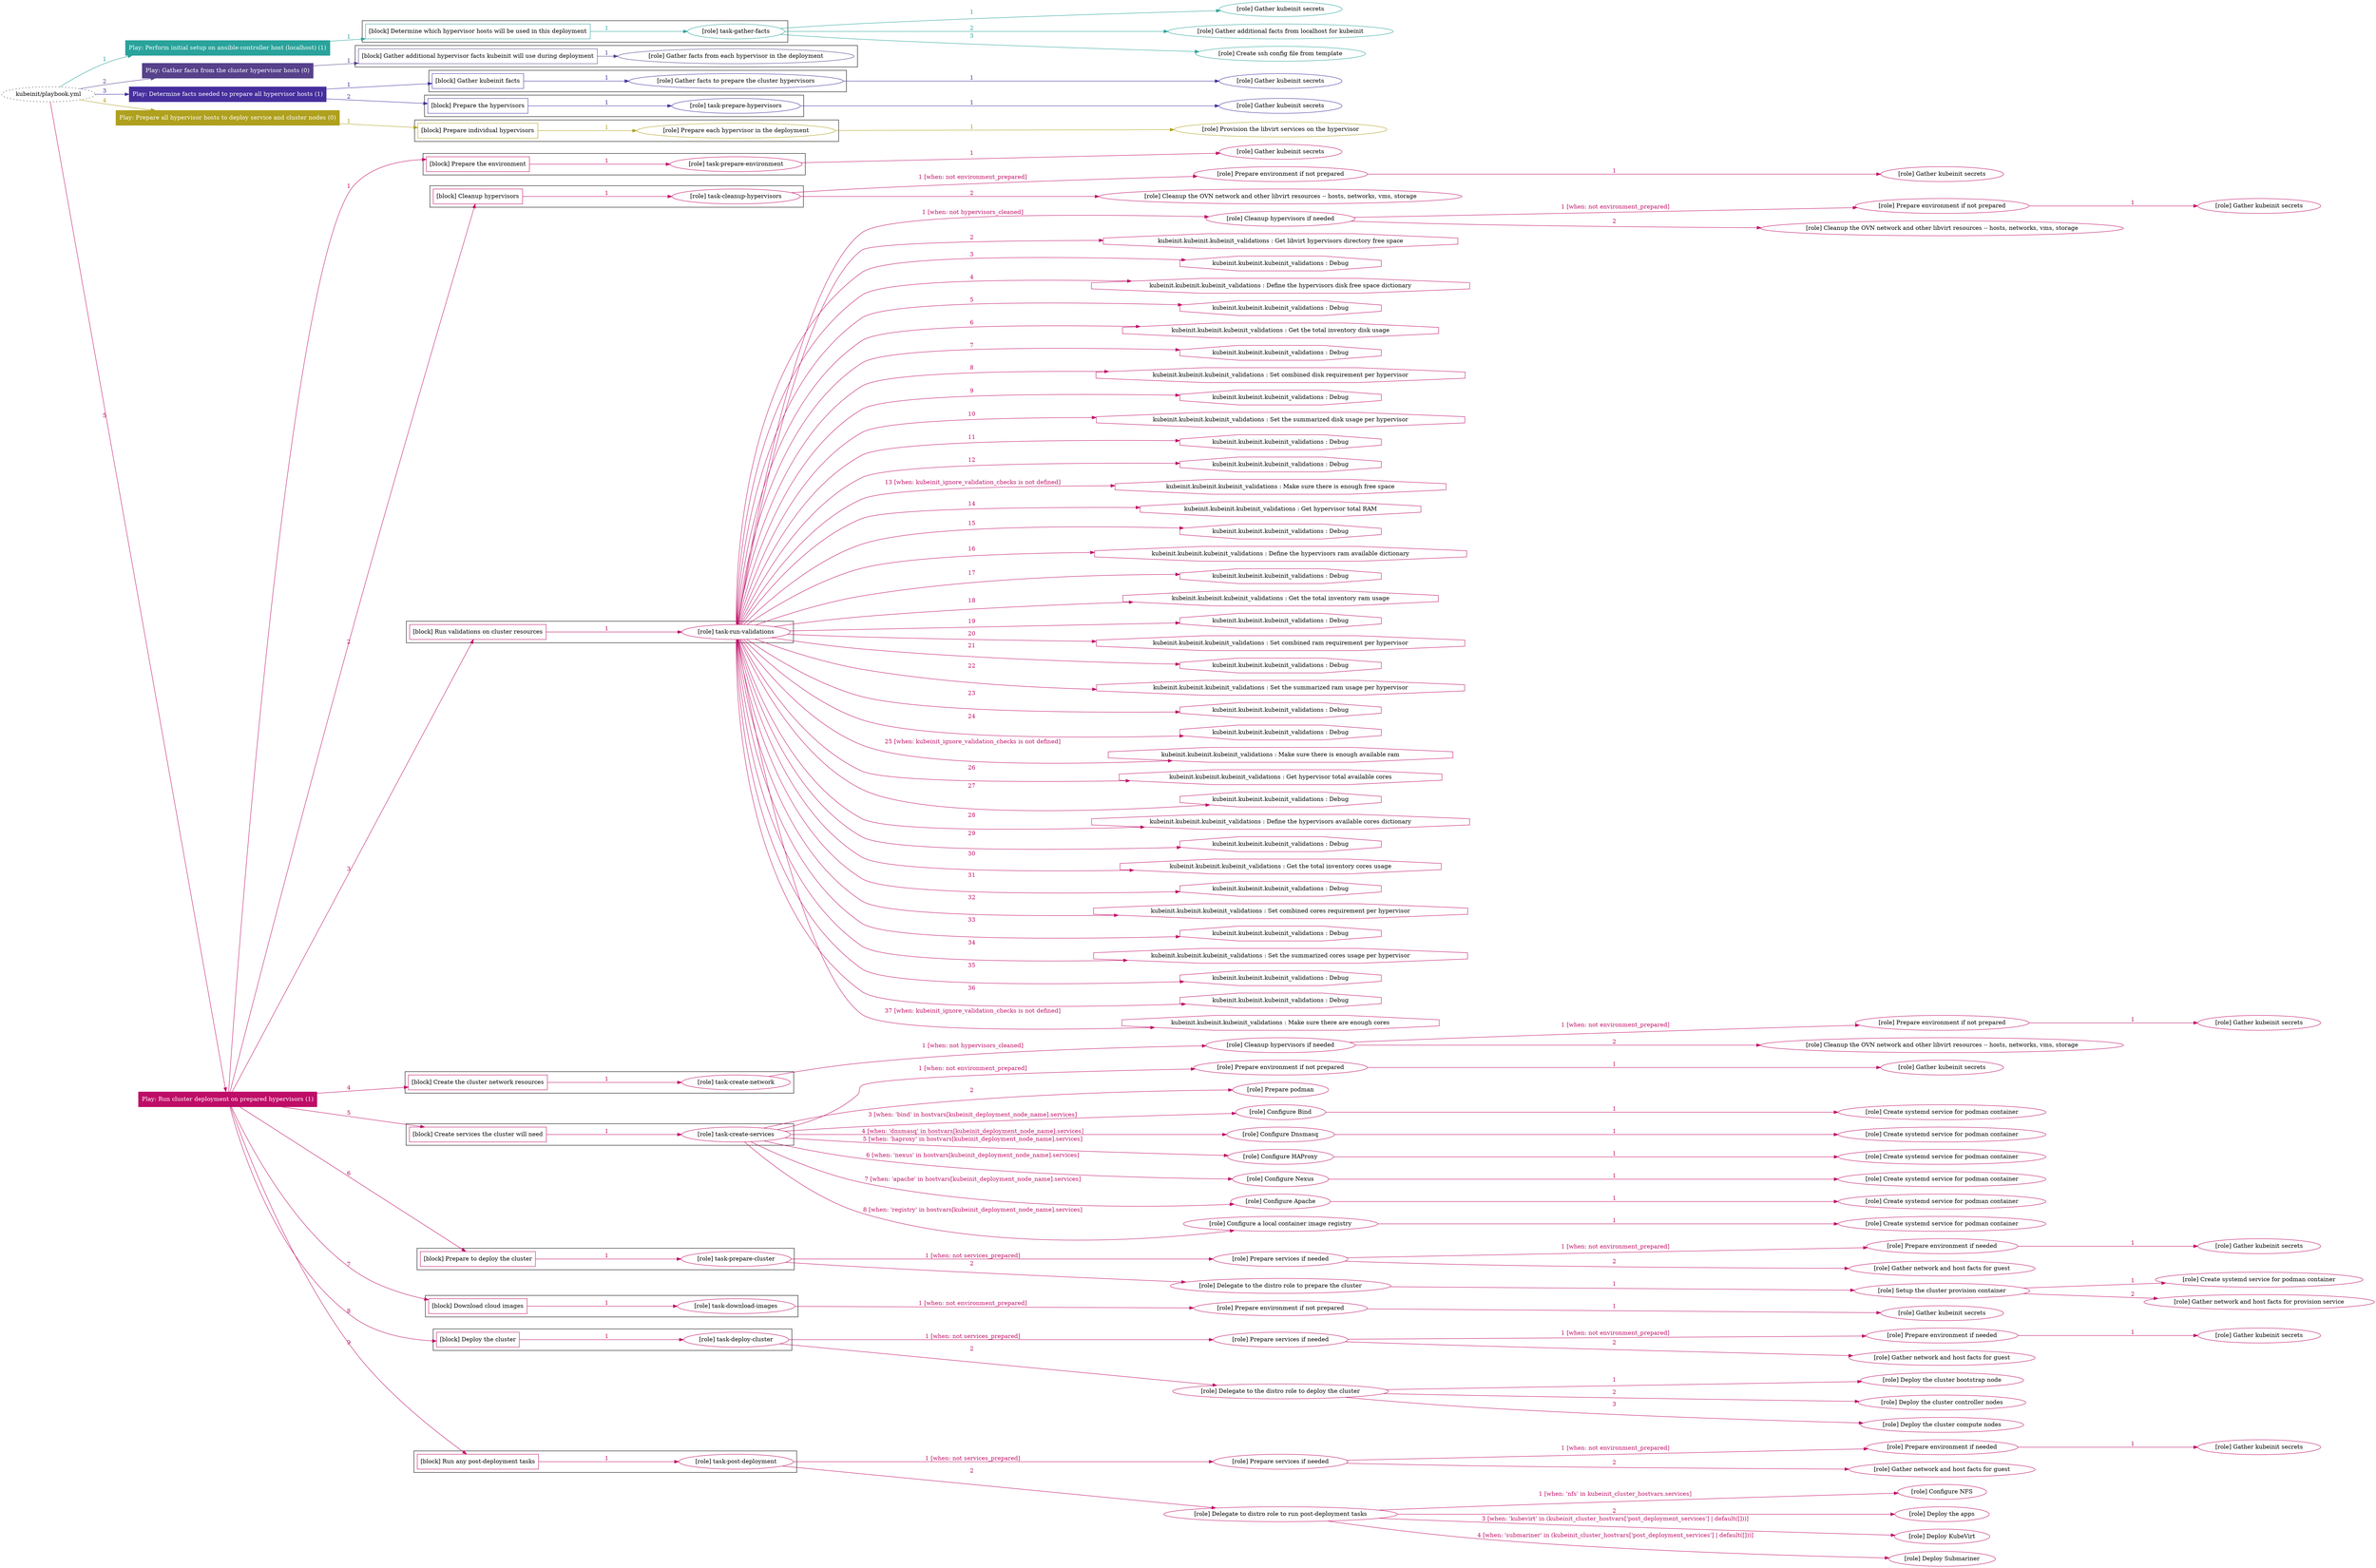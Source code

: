 digraph {
	graph [concentrate=true ordering=in rankdir=LR ratio=fill]
	edge [esep=5 sep=10]
	"kubeinit/playbook.yml" [URL="/home/runner/work/kubeinit/kubeinit/kubeinit/playbook.yml" id=playbook_bfaaf201 style=dotted]
	play_96cdc3c6 [label="Play: Perform initial setup on ansible-controller host (localhost) (1)" URL="/home/runner/work/kubeinit/kubeinit/kubeinit/playbook.yml" color="#29a39b" fontcolor="#ffffff" id=play_96cdc3c6 shape=box style=filled tooltip=localhost]
	"kubeinit/playbook.yml" -> play_96cdc3c6 [label="1 " color="#29a39b" fontcolor="#29a39b" id=edge_0ee6dc78 labeltooltip="1 " tooltip="1 "]
	subgraph "Gather kubeinit secrets" {
		role_6957c41e [label="[role] Gather kubeinit secrets" URL="/home/runner/.ansible/collections/ansible_collections/kubeinit/kubeinit/roles/kubeinit_prepare/tasks/build_hypervisors_group.yml" color="#29a39b" id=role_6957c41e tooltip="Gather kubeinit secrets"]
	}
	subgraph "Gather additional facts from localhost for kubeinit" {
		role_b6fefadb [label="[role] Gather additional facts from localhost for kubeinit" URL="/home/runner/.ansible/collections/ansible_collections/kubeinit/kubeinit/roles/kubeinit_prepare/tasks/build_hypervisors_group.yml" color="#29a39b" id=role_b6fefadb tooltip="Gather additional facts from localhost for kubeinit"]
	}
	subgraph "Create ssh config file from template" {
		role_f2e0221e [label="[role] Create ssh config file from template" URL="/home/runner/.ansible/collections/ansible_collections/kubeinit/kubeinit/roles/kubeinit_prepare/tasks/build_hypervisors_group.yml" color="#29a39b" id=role_f2e0221e tooltip="Create ssh config file from template"]
	}
	subgraph "task-gather-facts" {
		role_03663384 [label="[role] task-gather-facts" URL="/home/runner/work/kubeinit/kubeinit/kubeinit/playbook.yml" color="#29a39b" id=role_03663384 tooltip="task-gather-facts"]
		role_03663384 -> role_6957c41e [label="1 " color="#29a39b" fontcolor="#29a39b" id=edge_077169f2 labeltooltip="1 " tooltip="1 "]
		role_03663384 -> role_b6fefadb [label="2 " color="#29a39b" fontcolor="#29a39b" id=edge_779c1c8a labeltooltip="2 " tooltip="2 "]
		role_03663384 -> role_f2e0221e [label="3 " color="#29a39b" fontcolor="#29a39b" id=edge_598a0d51 labeltooltip="3 " tooltip="3 "]
	}
	subgraph "Play: Perform initial setup on ansible-controller host (localhost) (1)" {
		play_96cdc3c6 -> block_2b888364 [label=1 color="#29a39b" fontcolor="#29a39b" id=edge_84907b0d labeltooltip=1 tooltip=1]
		subgraph cluster_block_2b888364 {
			block_2b888364 [label="[block] Determine which hypervisor hosts will be used in this deployment" URL="/home/runner/work/kubeinit/kubeinit/kubeinit/playbook.yml" color="#29a39b" id=block_2b888364 labeltooltip="Determine which hypervisor hosts will be used in this deployment" shape=box tooltip="Determine which hypervisor hosts will be used in this deployment"]
			block_2b888364 -> role_03663384 [label="1 " color="#29a39b" fontcolor="#29a39b" id=edge_2761c8bb labeltooltip="1 " tooltip="1 "]
		}
	}
	play_ee9da353 [label="Play: Gather facts from the cluster hypervisor hosts (0)" URL="/home/runner/work/kubeinit/kubeinit/kubeinit/playbook.yml" color="#56418b" fontcolor="#ffffff" id=play_ee9da353 shape=box style=filled tooltip="Play: Gather facts from the cluster hypervisor hosts (0)"]
	"kubeinit/playbook.yml" -> play_ee9da353 [label="2 " color="#56418b" fontcolor="#56418b" id=edge_4c5b7613 labeltooltip="2 " tooltip="2 "]
	subgraph "Gather facts from each hypervisor in the deployment" {
		role_ee4712ef [label="[role] Gather facts from each hypervisor in the deployment" URL="/home/runner/work/kubeinit/kubeinit/kubeinit/playbook.yml" color="#56418b" id=role_ee4712ef tooltip="Gather facts from each hypervisor in the deployment"]
	}
	subgraph "Play: Gather facts from the cluster hypervisor hosts (0)" {
		play_ee9da353 -> block_f4d6c5b9 [label=1 color="#56418b" fontcolor="#56418b" id=edge_20514e70 labeltooltip=1 tooltip=1]
		subgraph cluster_block_f4d6c5b9 {
			block_f4d6c5b9 [label="[block] Gather additional hypervisor facts kubeinit will use during deployment" URL="/home/runner/work/kubeinit/kubeinit/kubeinit/playbook.yml" color="#56418b" id=block_f4d6c5b9 labeltooltip="Gather additional hypervisor facts kubeinit will use during deployment" shape=box tooltip="Gather additional hypervisor facts kubeinit will use during deployment"]
			block_f4d6c5b9 -> role_ee4712ef [label="1 " color="#56418b" fontcolor="#56418b" id=edge_6d4d3c87 labeltooltip="1 " tooltip="1 "]
		}
	}
	play_a1dd044d [label="Play: Determine facts needed to prepare all hypervisor hosts (1)" URL="/home/runner/work/kubeinit/kubeinit/kubeinit/playbook.yml" color="#462f9d" fontcolor="#ffffff" id=play_a1dd044d shape=box style=filled tooltip=localhost]
	"kubeinit/playbook.yml" -> play_a1dd044d [label="3 " color="#462f9d" fontcolor="#462f9d" id=edge_fa6ae544 labeltooltip="3 " tooltip="3 "]
	subgraph "Gather kubeinit secrets" {
		role_7a3307cc [label="[role] Gather kubeinit secrets" URL="/home/runner/.ansible/collections/ansible_collections/kubeinit/kubeinit/roles/kubeinit_prepare/tasks/gather_kubeinit_facts.yml" color="#462f9d" id=role_7a3307cc tooltip="Gather kubeinit secrets"]
	}
	subgraph "Gather facts to prepare the cluster hypervisors" {
		role_6753182c [label="[role] Gather facts to prepare the cluster hypervisors" URL="/home/runner/work/kubeinit/kubeinit/kubeinit/playbook.yml" color="#462f9d" id=role_6753182c tooltip="Gather facts to prepare the cluster hypervisors"]
		role_6753182c -> role_7a3307cc [label="1 " color="#462f9d" fontcolor="#462f9d" id=edge_5b58eebc labeltooltip="1 " tooltip="1 "]
	}
	subgraph "Gather kubeinit secrets" {
		role_9457cbb1 [label="[role] Gather kubeinit secrets" URL="/home/runner/.ansible/collections/ansible_collections/kubeinit/kubeinit/roles/kubeinit_prepare/tasks/gather_kubeinit_facts.yml" color="#462f9d" id=role_9457cbb1 tooltip="Gather kubeinit secrets"]
	}
	subgraph "task-prepare-hypervisors" {
		role_3bff76d4 [label="[role] task-prepare-hypervisors" URL="/home/runner/work/kubeinit/kubeinit/kubeinit/playbook.yml" color="#462f9d" id=role_3bff76d4 tooltip="task-prepare-hypervisors"]
		role_3bff76d4 -> role_9457cbb1 [label="1 " color="#462f9d" fontcolor="#462f9d" id=edge_7dc70e21 labeltooltip="1 " tooltip="1 "]
	}
	subgraph "Play: Determine facts needed to prepare all hypervisor hosts (1)" {
		play_a1dd044d -> block_c2452fe4 [label=1 color="#462f9d" fontcolor="#462f9d" id=edge_67ed3625 labeltooltip=1 tooltip=1]
		subgraph cluster_block_c2452fe4 {
			block_c2452fe4 [label="[block] Gather kubeinit facts" URL="/home/runner/work/kubeinit/kubeinit/kubeinit/playbook.yml" color="#462f9d" id=block_c2452fe4 labeltooltip="Gather kubeinit facts" shape=box tooltip="Gather kubeinit facts"]
			block_c2452fe4 -> role_6753182c [label="1 " color="#462f9d" fontcolor="#462f9d" id=edge_ac4c2257 labeltooltip="1 " tooltip="1 "]
		}
		play_a1dd044d -> block_a2b2be23 [label=2 color="#462f9d" fontcolor="#462f9d" id=edge_b4cede29 labeltooltip=2 tooltip=2]
		subgraph cluster_block_a2b2be23 {
			block_a2b2be23 [label="[block] Prepare the hypervisors" URL="/home/runner/work/kubeinit/kubeinit/kubeinit/playbook.yml" color="#462f9d" id=block_a2b2be23 labeltooltip="Prepare the hypervisors" shape=box tooltip="Prepare the hypervisors"]
			block_a2b2be23 -> role_3bff76d4 [label="1 " color="#462f9d" fontcolor="#462f9d" id=edge_a3b70e2f labeltooltip="1 " tooltip="1 "]
		}
	}
	play_ec718dda [label="Play: Prepare all hypervisor hosts to deploy service and cluster nodes (0)" URL="/home/runner/work/kubeinit/kubeinit/kubeinit/playbook.yml" color="#afa01d" fontcolor="#ffffff" id=play_ec718dda shape=box style=filled tooltip="Play: Prepare all hypervisor hosts to deploy service and cluster nodes (0)"]
	"kubeinit/playbook.yml" -> play_ec718dda [label="4 " color="#afa01d" fontcolor="#afa01d" id=edge_424a0fd3 labeltooltip="4 " tooltip="4 "]
	subgraph "Provision the libvirt services on the hypervisor" {
		role_b03a8e97 [label="[role] Provision the libvirt services on the hypervisor" URL="/home/runner/.ansible/collections/ansible_collections/kubeinit/kubeinit/roles/kubeinit_prepare/tasks/prepare_hypervisor.yml" color="#afa01d" id=role_b03a8e97 tooltip="Provision the libvirt services on the hypervisor"]
	}
	subgraph "Prepare each hypervisor in the deployment" {
		role_d6997da1 [label="[role] Prepare each hypervisor in the deployment" URL="/home/runner/work/kubeinit/kubeinit/kubeinit/playbook.yml" color="#afa01d" id=role_d6997da1 tooltip="Prepare each hypervisor in the deployment"]
		role_d6997da1 -> role_b03a8e97 [label="1 " color="#afa01d" fontcolor="#afa01d" id=edge_0991562b labeltooltip="1 " tooltip="1 "]
	}
	subgraph "Play: Prepare all hypervisor hosts to deploy service and cluster nodes (0)" {
		play_ec718dda -> block_138edf1b [label=1 color="#afa01d" fontcolor="#afa01d" id=edge_e06b6a36 labeltooltip=1 tooltip=1]
		subgraph cluster_block_138edf1b {
			block_138edf1b [label="[block] Prepare individual hypervisors" URL="/home/runner/work/kubeinit/kubeinit/kubeinit/playbook.yml" color="#afa01d" id=block_138edf1b labeltooltip="Prepare individual hypervisors" shape=box tooltip="Prepare individual hypervisors"]
			block_138edf1b -> role_d6997da1 [label="1 " color="#afa01d" fontcolor="#afa01d" id=edge_38875111 labeltooltip="1 " tooltip="1 "]
		}
	}
	play_d97132bf [label="Play: Run cluster deployment on prepared hypervisors (1)" URL="/home/runner/work/kubeinit/kubeinit/kubeinit/playbook.yml" color="#bf0d67" fontcolor="#ffffff" id=play_d97132bf shape=box style=filled tooltip=localhost]
	"kubeinit/playbook.yml" -> play_d97132bf [label="5 " color="#bf0d67" fontcolor="#bf0d67" id=edge_5ad79198 labeltooltip="5 " tooltip="5 "]
	subgraph "Gather kubeinit secrets" {
		role_a1826335 [label="[role] Gather kubeinit secrets" URL="/home/runner/.ansible/collections/ansible_collections/kubeinit/kubeinit/roles/kubeinit_prepare/tasks/gather_kubeinit_facts.yml" color="#bf0d67" id=role_a1826335 tooltip="Gather kubeinit secrets"]
	}
	subgraph "task-prepare-environment" {
		role_d8a0bd49 [label="[role] task-prepare-environment" URL="/home/runner/work/kubeinit/kubeinit/kubeinit/playbook.yml" color="#bf0d67" id=role_d8a0bd49 tooltip="task-prepare-environment"]
		role_d8a0bd49 -> role_a1826335 [label="1 " color="#bf0d67" fontcolor="#bf0d67" id=edge_f5838aa0 labeltooltip="1 " tooltip="1 "]
	}
	subgraph "Gather kubeinit secrets" {
		role_44fabfcc [label="[role] Gather kubeinit secrets" URL="/home/runner/.ansible/collections/ansible_collections/kubeinit/kubeinit/roles/kubeinit_prepare/tasks/gather_kubeinit_facts.yml" color="#bf0d67" id=role_44fabfcc tooltip="Gather kubeinit secrets"]
	}
	subgraph "Prepare environment if not prepared" {
		role_953e5105 [label="[role] Prepare environment if not prepared" URL="/home/runner/.ansible/collections/ansible_collections/kubeinit/kubeinit/roles/kubeinit_prepare/tasks/cleanup_hypervisors.yml" color="#bf0d67" id=role_953e5105 tooltip="Prepare environment if not prepared"]
		role_953e5105 -> role_44fabfcc [label="1 " color="#bf0d67" fontcolor="#bf0d67" id=edge_7ff66578 labeltooltip="1 " tooltip="1 "]
	}
	subgraph "Cleanup the OVN network and other libvirt resources -- hosts, networks, vms, storage" {
		role_63168b92 [label="[role] Cleanup the OVN network and other libvirt resources -- hosts, networks, vms, storage" URL="/home/runner/.ansible/collections/ansible_collections/kubeinit/kubeinit/roles/kubeinit_prepare/tasks/cleanup_hypervisors.yml" color="#bf0d67" id=role_63168b92 tooltip="Cleanup the OVN network and other libvirt resources -- hosts, networks, vms, storage"]
	}
	subgraph "task-cleanup-hypervisors" {
		role_851f72ff [label="[role] task-cleanup-hypervisors" URL="/home/runner/work/kubeinit/kubeinit/kubeinit/playbook.yml" color="#bf0d67" id=role_851f72ff tooltip="task-cleanup-hypervisors"]
		role_851f72ff -> role_953e5105 [label="1 [when: not environment_prepared]" color="#bf0d67" fontcolor="#bf0d67" id=edge_ff34d7f3 labeltooltip="1 [when: not environment_prepared]" tooltip="1 [when: not environment_prepared]"]
		role_851f72ff -> role_63168b92 [label="2 " color="#bf0d67" fontcolor="#bf0d67" id=edge_1aaf44da labeltooltip="2 " tooltip="2 "]
	}
	subgraph "Gather kubeinit secrets" {
		role_3221d24e [label="[role] Gather kubeinit secrets" URL="/home/runner/.ansible/collections/ansible_collections/kubeinit/kubeinit/roles/kubeinit_prepare/tasks/gather_kubeinit_facts.yml" color="#bf0d67" id=role_3221d24e tooltip="Gather kubeinit secrets"]
	}
	subgraph "Prepare environment if not prepared" {
		role_fa3139be [label="[role] Prepare environment if not prepared" URL="/home/runner/.ansible/collections/ansible_collections/kubeinit/kubeinit/roles/kubeinit_prepare/tasks/cleanup_hypervisors.yml" color="#bf0d67" id=role_fa3139be tooltip="Prepare environment if not prepared"]
		role_fa3139be -> role_3221d24e [label="1 " color="#bf0d67" fontcolor="#bf0d67" id=edge_c966cadc labeltooltip="1 " tooltip="1 "]
	}
	subgraph "Cleanup the OVN network and other libvirt resources -- hosts, networks, vms, storage" {
		role_2a1c1d25 [label="[role] Cleanup the OVN network and other libvirt resources -- hosts, networks, vms, storage" URL="/home/runner/.ansible/collections/ansible_collections/kubeinit/kubeinit/roles/kubeinit_prepare/tasks/cleanup_hypervisors.yml" color="#bf0d67" id=role_2a1c1d25 tooltip="Cleanup the OVN network and other libvirt resources -- hosts, networks, vms, storage"]
	}
	subgraph "Cleanup hypervisors if needed" {
		role_69bdcb28 [label="[role] Cleanup hypervisors if needed" URL="/home/runner/.ansible/collections/ansible_collections/kubeinit/kubeinit/roles/kubeinit_validations/tasks/main.yml" color="#bf0d67" id=role_69bdcb28 tooltip="Cleanup hypervisors if needed"]
		role_69bdcb28 -> role_fa3139be [label="1 [when: not environment_prepared]" color="#bf0d67" fontcolor="#bf0d67" id=edge_1432a1d2 labeltooltip="1 [when: not environment_prepared]" tooltip="1 [when: not environment_prepared]"]
		role_69bdcb28 -> role_2a1c1d25 [label="2 " color="#bf0d67" fontcolor="#bf0d67" id=edge_cae3f848 labeltooltip="2 " tooltip="2 "]
	}
	subgraph "task-run-validations" {
		role_da42ea25 [label="[role] task-run-validations" URL="/home/runner/work/kubeinit/kubeinit/kubeinit/playbook.yml" color="#bf0d67" id=role_da42ea25 tooltip="task-run-validations"]
		role_da42ea25 -> role_69bdcb28 [label="1 [when: not hypervisors_cleaned]" color="#bf0d67" fontcolor="#bf0d67" id=edge_61dda105 labeltooltip="1 [when: not hypervisors_cleaned]" tooltip="1 [when: not hypervisors_cleaned]"]
		task_9ec0b361 [label="kubeinit.kubeinit.kubeinit_validations : Get libvirt hypervisors directory free space" URL="/home/runner/.ansible/collections/ansible_collections/kubeinit/kubeinit/roles/kubeinit_validations/tasks/10_libvirt_free_space.yml" color="#bf0d67" id=task_9ec0b361 shape=octagon tooltip="kubeinit.kubeinit.kubeinit_validations : Get libvirt hypervisors directory free space"]
		role_da42ea25 -> task_9ec0b361 [label="2 " color="#bf0d67" fontcolor="#bf0d67" id=edge_6ba90780 labeltooltip="2 " tooltip="2 "]
		task_fa88d20a [label="kubeinit.kubeinit.kubeinit_validations : Debug" URL="/home/runner/.ansible/collections/ansible_collections/kubeinit/kubeinit/roles/kubeinit_validations/tasks/10_libvirt_free_space.yml" color="#bf0d67" id=task_fa88d20a shape=octagon tooltip="kubeinit.kubeinit.kubeinit_validations : Debug"]
		role_da42ea25 -> task_fa88d20a [label="3 " color="#bf0d67" fontcolor="#bf0d67" id=edge_ca86f490 labeltooltip="3 " tooltip="3 "]
		task_89d0bb51 [label="kubeinit.kubeinit.kubeinit_validations : Define the hypervisors disk free space dictionary" URL="/home/runner/.ansible/collections/ansible_collections/kubeinit/kubeinit/roles/kubeinit_validations/tasks/10_libvirt_free_space.yml" color="#bf0d67" id=task_89d0bb51 shape=octagon tooltip="kubeinit.kubeinit.kubeinit_validations : Define the hypervisors disk free space dictionary"]
		role_da42ea25 -> task_89d0bb51 [label="4 " color="#bf0d67" fontcolor="#bf0d67" id=edge_3e5c4df0 labeltooltip="4 " tooltip="4 "]
		task_65fabc04 [label="kubeinit.kubeinit.kubeinit_validations : Debug" URL="/home/runner/.ansible/collections/ansible_collections/kubeinit/kubeinit/roles/kubeinit_validations/tasks/10_libvirt_free_space.yml" color="#bf0d67" id=task_65fabc04 shape=octagon tooltip="kubeinit.kubeinit.kubeinit_validations : Debug"]
		role_da42ea25 -> task_65fabc04 [label="5 " color="#bf0d67" fontcolor="#bf0d67" id=edge_6b26af46 labeltooltip="5 " tooltip="5 "]
		task_2ed0d95a [label="kubeinit.kubeinit.kubeinit_validations : Get the total inventory disk usage" URL="/home/runner/.ansible/collections/ansible_collections/kubeinit/kubeinit/roles/kubeinit_validations/tasks/10_libvirt_free_space.yml" color="#bf0d67" id=task_2ed0d95a shape=octagon tooltip="kubeinit.kubeinit.kubeinit_validations : Get the total inventory disk usage"]
		role_da42ea25 -> task_2ed0d95a [label="6 " color="#bf0d67" fontcolor="#bf0d67" id=edge_0e8e0a58 labeltooltip="6 " tooltip="6 "]
		task_f260160f [label="kubeinit.kubeinit.kubeinit_validations : Debug" URL="/home/runner/.ansible/collections/ansible_collections/kubeinit/kubeinit/roles/kubeinit_validations/tasks/10_libvirt_free_space.yml" color="#bf0d67" id=task_f260160f shape=octagon tooltip="kubeinit.kubeinit.kubeinit_validations : Debug"]
		role_da42ea25 -> task_f260160f [label="7 " color="#bf0d67" fontcolor="#bf0d67" id=edge_134a8fda labeltooltip="7 " tooltip="7 "]
		task_7a367c55 [label="kubeinit.kubeinit.kubeinit_validations : Set combined disk requirement per hypervisor" URL="/home/runner/.ansible/collections/ansible_collections/kubeinit/kubeinit/roles/kubeinit_validations/tasks/10_libvirt_free_space.yml" color="#bf0d67" id=task_7a367c55 shape=octagon tooltip="kubeinit.kubeinit.kubeinit_validations : Set combined disk requirement per hypervisor"]
		role_da42ea25 -> task_7a367c55 [label="8 " color="#bf0d67" fontcolor="#bf0d67" id=edge_812d7784 labeltooltip="8 " tooltip="8 "]
		task_57f1a023 [label="kubeinit.kubeinit.kubeinit_validations : Debug" URL="/home/runner/.ansible/collections/ansible_collections/kubeinit/kubeinit/roles/kubeinit_validations/tasks/10_libvirt_free_space.yml" color="#bf0d67" id=task_57f1a023 shape=octagon tooltip="kubeinit.kubeinit.kubeinit_validations : Debug"]
		role_da42ea25 -> task_57f1a023 [label="9 " color="#bf0d67" fontcolor="#bf0d67" id=edge_87c01b59 labeltooltip="9 " tooltip="9 "]
		task_2bfa4b89 [label="kubeinit.kubeinit.kubeinit_validations : Set the summarized disk usage per hypervisor" URL="/home/runner/.ansible/collections/ansible_collections/kubeinit/kubeinit/roles/kubeinit_validations/tasks/10_libvirt_free_space.yml" color="#bf0d67" id=task_2bfa4b89 shape=octagon tooltip="kubeinit.kubeinit.kubeinit_validations : Set the summarized disk usage per hypervisor"]
		role_da42ea25 -> task_2bfa4b89 [label="10 " color="#bf0d67" fontcolor="#bf0d67" id=edge_8efdd0d3 labeltooltip="10 " tooltip="10 "]
		task_7d9c31af [label="kubeinit.kubeinit.kubeinit_validations : Debug" URL="/home/runner/.ansible/collections/ansible_collections/kubeinit/kubeinit/roles/kubeinit_validations/tasks/10_libvirt_free_space.yml" color="#bf0d67" id=task_7d9c31af shape=octagon tooltip="kubeinit.kubeinit.kubeinit_validations : Debug"]
		role_da42ea25 -> task_7d9c31af [label="11 " color="#bf0d67" fontcolor="#bf0d67" id=edge_6cea61a6 labeltooltip="11 " tooltip="11 "]
		task_454a0394 [label="kubeinit.kubeinit.kubeinit_validations : Debug" URL="/home/runner/.ansible/collections/ansible_collections/kubeinit/kubeinit/roles/kubeinit_validations/tasks/10_libvirt_free_space.yml" color="#bf0d67" id=task_454a0394 shape=octagon tooltip="kubeinit.kubeinit.kubeinit_validations : Debug"]
		role_da42ea25 -> task_454a0394 [label="12 " color="#bf0d67" fontcolor="#bf0d67" id=edge_75da1391 labeltooltip="12 " tooltip="12 "]
		task_cbf5b215 [label="kubeinit.kubeinit.kubeinit_validations : Make sure there is enough free space" URL="/home/runner/.ansible/collections/ansible_collections/kubeinit/kubeinit/roles/kubeinit_validations/tasks/10_libvirt_free_space.yml" color="#bf0d67" id=task_cbf5b215 shape=octagon tooltip="kubeinit.kubeinit.kubeinit_validations : Make sure there is enough free space"]
		role_da42ea25 -> task_cbf5b215 [label="13 [when: kubeinit_ignore_validation_checks is not defined]" color="#bf0d67" fontcolor="#bf0d67" id=edge_155471e4 labeltooltip="13 [when: kubeinit_ignore_validation_checks is not defined]" tooltip="13 [when: kubeinit_ignore_validation_checks is not defined]"]
		task_3b633f15 [label="kubeinit.kubeinit.kubeinit_validations : Get hypervisor total RAM" URL="/home/runner/.ansible/collections/ansible_collections/kubeinit/kubeinit/roles/kubeinit_validations/tasks/20_libvirt_available_ram.yml" color="#bf0d67" id=task_3b633f15 shape=octagon tooltip="kubeinit.kubeinit.kubeinit_validations : Get hypervisor total RAM"]
		role_da42ea25 -> task_3b633f15 [label="14 " color="#bf0d67" fontcolor="#bf0d67" id=edge_b969f861 labeltooltip="14 " tooltip="14 "]
		task_a881c410 [label="kubeinit.kubeinit.kubeinit_validations : Debug" URL="/home/runner/.ansible/collections/ansible_collections/kubeinit/kubeinit/roles/kubeinit_validations/tasks/20_libvirt_available_ram.yml" color="#bf0d67" id=task_a881c410 shape=octagon tooltip="kubeinit.kubeinit.kubeinit_validations : Debug"]
		role_da42ea25 -> task_a881c410 [label="15 " color="#bf0d67" fontcolor="#bf0d67" id=edge_70f86e5a labeltooltip="15 " tooltip="15 "]
		task_19573c1a [label="kubeinit.kubeinit.kubeinit_validations : Define the hypervisors ram available dictionary" URL="/home/runner/.ansible/collections/ansible_collections/kubeinit/kubeinit/roles/kubeinit_validations/tasks/20_libvirt_available_ram.yml" color="#bf0d67" id=task_19573c1a shape=octagon tooltip="kubeinit.kubeinit.kubeinit_validations : Define the hypervisors ram available dictionary"]
		role_da42ea25 -> task_19573c1a [label="16 " color="#bf0d67" fontcolor="#bf0d67" id=edge_6fd1c6e4 labeltooltip="16 " tooltip="16 "]
		task_60d50de8 [label="kubeinit.kubeinit.kubeinit_validations : Debug" URL="/home/runner/.ansible/collections/ansible_collections/kubeinit/kubeinit/roles/kubeinit_validations/tasks/20_libvirt_available_ram.yml" color="#bf0d67" id=task_60d50de8 shape=octagon tooltip="kubeinit.kubeinit.kubeinit_validations : Debug"]
		role_da42ea25 -> task_60d50de8 [label="17 " color="#bf0d67" fontcolor="#bf0d67" id=edge_92bcfe48 labeltooltip="17 " tooltip="17 "]
		task_15d48ece [label="kubeinit.kubeinit.kubeinit_validations : Get the total inventory ram usage" URL="/home/runner/.ansible/collections/ansible_collections/kubeinit/kubeinit/roles/kubeinit_validations/tasks/20_libvirt_available_ram.yml" color="#bf0d67" id=task_15d48ece shape=octagon tooltip="kubeinit.kubeinit.kubeinit_validations : Get the total inventory ram usage"]
		role_da42ea25 -> task_15d48ece [label="18 " color="#bf0d67" fontcolor="#bf0d67" id=edge_da11db61 labeltooltip="18 " tooltip="18 "]
		task_873d76f3 [label="kubeinit.kubeinit.kubeinit_validations : Debug" URL="/home/runner/.ansible/collections/ansible_collections/kubeinit/kubeinit/roles/kubeinit_validations/tasks/20_libvirt_available_ram.yml" color="#bf0d67" id=task_873d76f3 shape=octagon tooltip="kubeinit.kubeinit.kubeinit_validations : Debug"]
		role_da42ea25 -> task_873d76f3 [label="19 " color="#bf0d67" fontcolor="#bf0d67" id=edge_30e6afbf labeltooltip="19 " tooltip="19 "]
		task_50476c50 [label="kubeinit.kubeinit.kubeinit_validations : Set combined ram requirement per hypervisor" URL="/home/runner/.ansible/collections/ansible_collections/kubeinit/kubeinit/roles/kubeinit_validations/tasks/20_libvirt_available_ram.yml" color="#bf0d67" id=task_50476c50 shape=octagon tooltip="kubeinit.kubeinit.kubeinit_validations : Set combined ram requirement per hypervisor"]
		role_da42ea25 -> task_50476c50 [label="20 " color="#bf0d67" fontcolor="#bf0d67" id=edge_6f43b1e3 labeltooltip="20 " tooltip="20 "]
		task_08e45b76 [label="kubeinit.kubeinit.kubeinit_validations : Debug" URL="/home/runner/.ansible/collections/ansible_collections/kubeinit/kubeinit/roles/kubeinit_validations/tasks/20_libvirt_available_ram.yml" color="#bf0d67" id=task_08e45b76 shape=octagon tooltip="kubeinit.kubeinit.kubeinit_validations : Debug"]
		role_da42ea25 -> task_08e45b76 [label="21 " color="#bf0d67" fontcolor="#bf0d67" id=edge_363120cd labeltooltip="21 " tooltip="21 "]
		task_fdab84d3 [label="kubeinit.kubeinit.kubeinit_validations : Set the summarized ram usage per hypervisor" URL="/home/runner/.ansible/collections/ansible_collections/kubeinit/kubeinit/roles/kubeinit_validations/tasks/20_libvirt_available_ram.yml" color="#bf0d67" id=task_fdab84d3 shape=octagon tooltip="kubeinit.kubeinit.kubeinit_validations : Set the summarized ram usage per hypervisor"]
		role_da42ea25 -> task_fdab84d3 [label="22 " color="#bf0d67" fontcolor="#bf0d67" id=edge_42b9ddd0 labeltooltip="22 " tooltip="22 "]
		task_e486727a [label="kubeinit.kubeinit.kubeinit_validations : Debug" URL="/home/runner/.ansible/collections/ansible_collections/kubeinit/kubeinit/roles/kubeinit_validations/tasks/20_libvirt_available_ram.yml" color="#bf0d67" id=task_e486727a shape=octagon tooltip="kubeinit.kubeinit.kubeinit_validations : Debug"]
		role_da42ea25 -> task_e486727a [label="23 " color="#bf0d67" fontcolor="#bf0d67" id=edge_db084c81 labeltooltip="23 " tooltip="23 "]
		task_42aea03e [label="kubeinit.kubeinit.kubeinit_validations : Debug" URL="/home/runner/.ansible/collections/ansible_collections/kubeinit/kubeinit/roles/kubeinit_validations/tasks/20_libvirt_available_ram.yml" color="#bf0d67" id=task_42aea03e shape=octagon tooltip="kubeinit.kubeinit.kubeinit_validations : Debug"]
		role_da42ea25 -> task_42aea03e [label="24 " color="#bf0d67" fontcolor="#bf0d67" id=edge_3da4d58e labeltooltip="24 " tooltip="24 "]
		task_7b7dd63c [label="kubeinit.kubeinit.kubeinit_validations : Make sure there is enough available ram" URL="/home/runner/.ansible/collections/ansible_collections/kubeinit/kubeinit/roles/kubeinit_validations/tasks/20_libvirt_available_ram.yml" color="#bf0d67" id=task_7b7dd63c shape=octagon tooltip="kubeinit.kubeinit.kubeinit_validations : Make sure there is enough available ram"]
		role_da42ea25 -> task_7b7dd63c [label="25 [when: kubeinit_ignore_validation_checks is not defined]" color="#bf0d67" fontcolor="#bf0d67" id=edge_693de30e labeltooltip="25 [when: kubeinit_ignore_validation_checks is not defined]" tooltip="25 [when: kubeinit_ignore_validation_checks is not defined]"]
		task_031b5672 [label="kubeinit.kubeinit.kubeinit_validations : Get hypervisor total available cores" URL="/home/runner/.ansible/collections/ansible_collections/kubeinit/kubeinit/roles/kubeinit_validations/tasks/30_libvirt_check_cpu_cores.yml" color="#bf0d67" id=task_031b5672 shape=octagon tooltip="kubeinit.kubeinit.kubeinit_validations : Get hypervisor total available cores"]
		role_da42ea25 -> task_031b5672 [label="26 " color="#bf0d67" fontcolor="#bf0d67" id=edge_52a39938 labeltooltip="26 " tooltip="26 "]
		task_2a12b527 [label="kubeinit.kubeinit.kubeinit_validations : Debug" URL="/home/runner/.ansible/collections/ansible_collections/kubeinit/kubeinit/roles/kubeinit_validations/tasks/30_libvirt_check_cpu_cores.yml" color="#bf0d67" id=task_2a12b527 shape=octagon tooltip="kubeinit.kubeinit.kubeinit_validations : Debug"]
		role_da42ea25 -> task_2a12b527 [label="27 " color="#bf0d67" fontcolor="#bf0d67" id=edge_f87c2f66 labeltooltip="27 " tooltip="27 "]
		task_b8b5f740 [label="kubeinit.kubeinit.kubeinit_validations : Define the hypervisors available cores dictionary" URL="/home/runner/.ansible/collections/ansible_collections/kubeinit/kubeinit/roles/kubeinit_validations/tasks/30_libvirt_check_cpu_cores.yml" color="#bf0d67" id=task_b8b5f740 shape=octagon tooltip="kubeinit.kubeinit.kubeinit_validations : Define the hypervisors available cores dictionary"]
		role_da42ea25 -> task_b8b5f740 [label="28 " color="#bf0d67" fontcolor="#bf0d67" id=edge_6a404805 labeltooltip="28 " tooltip="28 "]
		task_00185efe [label="kubeinit.kubeinit.kubeinit_validations : Debug" URL="/home/runner/.ansible/collections/ansible_collections/kubeinit/kubeinit/roles/kubeinit_validations/tasks/30_libvirt_check_cpu_cores.yml" color="#bf0d67" id=task_00185efe shape=octagon tooltip="kubeinit.kubeinit.kubeinit_validations : Debug"]
		role_da42ea25 -> task_00185efe [label="29 " color="#bf0d67" fontcolor="#bf0d67" id=edge_42aec2bf labeltooltip="29 " tooltip="29 "]
		task_aaef31c2 [label="kubeinit.kubeinit.kubeinit_validations : Get the total inventory cores usage" URL="/home/runner/.ansible/collections/ansible_collections/kubeinit/kubeinit/roles/kubeinit_validations/tasks/30_libvirt_check_cpu_cores.yml" color="#bf0d67" id=task_aaef31c2 shape=octagon tooltip="kubeinit.kubeinit.kubeinit_validations : Get the total inventory cores usage"]
		role_da42ea25 -> task_aaef31c2 [label="30 " color="#bf0d67" fontcolor="#bf0d67" id=edge_526ebc85 labeltooltip="30 " tooltip="30 "]
		task_f6cbf5a0 [label="kubeinit.kubeinit.kubeinit_validations : Debug" URL="/home/runner/.ansible/collections/ansible_collections/kubeinit/kubeinit/roles/kubeinit_validations/tasks/30_libvirt_check_cpu_cores.yml" color="#bf0d67" id=task_f6cbf5a0 shape=octagon tooltip="kubeinit.kubeinit.kubeinit_validations : Debug"]
		role_da42ea25 -> task_f6cbf5a0 [label="31 " color="#bf0d67" fontcolor="#bf0d67" id=edge_74d2fc3a labeltooltip="31 " tooltip="31 "]
		task_7474599a [label="kubeinit.kubeinit.kubeinit_validations : Set combined cores requirement per hypervisor" URL="/home/runner/.ansible/collections/ansible_collections/kubeinit/kubeinit/roles/kubeinit_validations/tasks/30_libvirt_check_cpu_cores.yml" color="#bf0d67" id=task_7474599a shape=octagon tooltip="kubeinit.kubeinit.kubeinit_validations : Set combined cores requirement per hypervisor"]
		role_da42ea25 -> task_7474599a [label="32 " color="#bf0d67" fontcolor="#bf0d67" id=edge_08f5ec0d labeltooltip="32 " tooltip="32 "]
		task_d0a2de0d [label="kubeinit.kubeinit.kubeinit_validations : Debug" URL="/home/runner/.ansible/collections/ansible_collections/kubeinit/kubeinit/roles/kubeinit_validations/tasks/30_libvirt_check_cpu_cores.yml" color="#bf0d67" id=task_d0a2de0d shape=octagon tooltip="kubeinit.kubeinit.kubeinit_validations : Debug"]
		role_da42ea25 -> task_d0a2de0d [label="33 " color="#bf0d67" fontcolor="#bf0d67" id=edge_a0ec636a labeltooltip="33 " tooltip="33 "]
		task_f09407e6 [label="kubeinit.kubeinit.kubeinit_validations : Set the summarized cores usage per hypervisor" URL="/home/runner/.ansible/collections/ansible_collections/kubeinit/kubeinit/roles/kubeinit_validations/tasks/30_libvirt_check_cpu_cores.yml" color="#bf0d67" id=task_f09407e6 shape=octagon tooltip="kubeinit.kubeinit.kubeinit_validations : Set the summarized cores usage per hypervisor"]
		role_da42ea25 -> task_f09407e6 [label="34 " color="#bf0d67" fontcolor="#bf0d67" id=edge_95c00496 labeltooltip="34 " tooltip="34 "]
		task_8b7d5419 [label="kubeinit.kubeinit.kubeinit_validations : Debug" URL="/home/runner/.ansible/collections/ansible_collections/kubeinit/kubeinit/roles/kubeinit_validations/tasks/30_libvirt_check_cpu_cores.yml" color="#bf0d67" id=task_8b7d5419 shape=octagon tooltip="kubeinit.kubeinit.kubeinit_validations : Debug"]
		role_da42ea25 -> task_8b7d5419 [label="35 " color="#bf0d67" fontcolor="#bf0d67" id=edge_58a4a35e labeltooltip="35 " tooltip="35 "]
		task_2c4bfc3f [label="kubeinit.kubeinit.kubeinit_validations : Debug" URL="/home/runner/.ansible/collections/ansible_collections/kubeinit/kubeinit/roles/kubeinit_validations/tasks/30_libvirt_check_cpu_cores.yml" color="#bf0d67" id=task_2c4bfc3f shape=octagon tooltip="kubeinit.kubeinit.kubeinit_validations : Debug"]
		role_da42ea25 -> task_2c4bfc3f [label="36 " color="#bf0d67" fontcolor="#bf0d67" id=edge_0f626bc1 labeltooltip="36 " tooltip="36 "]
		task_c29486e9 [label="kubeinit.kubeinit.kubeinit_validations : Make sure there are enough cores" URL="/home/runner/.ansible/collections/ansible_collections/kubeinit/kubeinit/roles/kubeinit_validations/tasks/30_libvirt_check_cpu_cores.yml" color="#bf0d67" id=task_c29486e9 shape=octagon tooltip="kubeinit.kubeinit.kubeinit_validations : Make sure there are enough cores"]
		role_da42ea25 -> task_c29486e9 [label="37 [when: kubeinit_ignore_validation_checks is not defined]" color="#bf0d67" fontcolor="#bf0d67" id=edge_1eedd6c3 labeltooltip="37 [when: kubeinit_ignore_validation_checks is not defined]" tooltip="37 [when: kubeinit_ignore_validation_checks is not defined]"]
	}
	subgraph "Gather kubeinit secrets" {
		role_602d3b6c [label="[role] Gather kubeinit secrets" URL="/home/runner/.ansible/collections/ansible_collections/kubeinit/kubeinit/roles/kubeinit_prepare/tasks/gather_kubeinit_facts.yml" color="#bf0d67" id=role_602d3b6c tooltip="Gather kubeinit secrets"]
	}
	subgraph "Prepare environment if not prepared" {
		role_21f9d91c [label="[role] Prepare environment if not prepared" URL="/home/runner/.ansible/collections/ansible_collections/kubeinit/kubeinit/roles/kubeinit_prepare/tasks/cleanup_hypervisors.yml" color="#bf0d67" id=role_21f9d91c tooltip="Prepare environment if not prepared"]
		role_21f9d91c -> role_602d3b6c [label="1 " color="#bf0d67" fontcolor="#bf0d67" id=edge_b53a3dad labeltooltip="1 " tooltip="1 "]
	}
	subgraph "Cleanup the OVN network and other libvirt resources -- hosts, networks, vms, storage" {
		role_eaf304ad [label="[role] Cleanup the OVN network and other libvirt resources -- hosts, networks, vms, storage" URL="/home/runner/.ansible/collections/ansible_collections/kubeinit/kubeinit/roles/kubeinit_prepare/tasks/cleanup_hypervisors.yml" color="#bf0d67" id=role_eaf304ad tooltip="Cleanup the OVN network and other libvirt resources -- hosts, networks, vms, storage"]
	}
	subgraph "Cleanup hypervisors if needed" {
		role_865ba2e0 [label="[role] Cleanup hypervisors if needed" URL="/home/runner/.ansible/collections/ansible_collections/kubeinit/kubeinit/roles/kubeinit_libvirt/tasks/create_network.yml" color="#bf0d67" id=role_865ba2e0 tooltip="Cleanup hypervisors if needed"]
		role_865ba2e0 -> role_21f9d91c [label="1 [when: not environment_prepared]" color="#bf0d67" fontcolor="#bf0d67" id=edge_51b28964 labeltooltip="1 [when: not environment_prepared]" tooltip="1 [when: not environment_prepared]"]
		role_865ba2e0 -> role_eaf304ad [label="2 " color="#bf0d67" fontcolor="#bf0d67" id=edge_90c1b710 labeltooltip="2 " tooltip="2 "]
	}
	subgraph "task-create-network" {
		role_2392c58b [label="[role] task-create-network" URL="/home/runner/work/kubeinit/kubeinit/kubeinit/playbook.yml" color="#bf0d67" id=role_2392c58b tooltip="task-create-network"]
		role_2392c58b -> role_865ba2e0 [label="1 [when: not hypervisors_cleaned]" color="#bf0d67" fontcolor="#bf0d67" id=edge_5bec12ad labeltooltip="1 [when: not hypervisors_cleaned]" tooltip="1 [when: not hypervisors_cleaned]"]
	}
	subgraph "Gather kubeinit secrets" {
		role_7c60932b [label="[role] Gather kubeinit secrets" URL="/home/runner/.ansible/collections/ansible_collections/kubeinit/kubeinit/roles/kubeinit_prepare/tasks/gather_kubeinit_facts.yml" color="#bf0d67" id=role_7c60932b tooltip="Gather kubeinit secrets"]
	}
	subgraph "Prepare environment if not prepared" {
		role_0f30a48e [label="[role] Prepare environment if not prepared" URL="/home/runner/.ansible/collections/ansible_collections/kubeinit/kubeinit/roles/kubeinit_services/tasks/main.yml" color="#bf0d67" id=role_0f30a48e tooltip="Prepare environment if not prepared"]
		role_0f30a48e -> role_7c60932b [label="1 " color="#bf0d67" fontcolor="#bf0d67" id=edge_10a3fb47 labeltooltip="1 " tooltip="1 "]
	}
	subgraph "Prepare podman" {
		role_abb8faa4 [label="[role] Prepare podman" URL="/home/runner/.ansible/collections/ansible_collections/kubeinit/kubeinit/roles/kubeinit_services/tasks/00_create_service_pod.yml" color="#bf0d67" id=role_abb8faa4 tooltip="Prepare podman"]
	}
	subgraph "Create systemd service for podman container" {
		role_d7abc751 [label="[role] Create systemd service for podman container" URL="/home/runner/.ansible/collections/ansible_collections/kubeinit/kubeinit/roles/kubeinit_bind/tasks/main.yml" color="#bf0d67" id=role_d7abc751 tooltip="Create systemd service for podman container"]
	}
	subgraph "Configure Bind" {
		role_edff8d4a [label="[role] Configure Bind" URL="/home/runner/.ansible/collections/ansible_collections/kubeinit/kubeinit/roles/kubeinit_services/tasks/start_services_containers.yml" color="#bf0d67" id=role_edff8d4a tooltip="Configure Bind"]
		role_edff8d4a -> role_d7abc751 [label="1 " color="#bf0d67" fontcolor="#bf0d67" id=edge_cb1733d0 labeltooltip="1 " tooltip="1 "]
	}
	subgraph "Create systemd service for podman container" {
		role_96fb6e7e [label="[role] Create systemd service for podman container" URL="/home/runner/.ansible/collections/ansible_collections/kubeinit/kubeinit/roles/kubeinit_dnsmasq/tasks/main.yml" color="#bf0d67" id=role_96fb6e7e tooltip="Create systemd service for podman container"]
	}
	subgraph "Configure Dnsmasq" {
		role_3e3fbd6a [label="[role] Configure Dnsmasq" URL="/home/runner/.ansible/collections/ansible_collections/kubeinit/kubeinit/roles/kubeinit_services/tasks/start_services_containers.yml" color="#bf0d67" id=role_3e3fbd6a tooltip="Configure Dnsmasq"]
		role_3e3fbd6a -> role_96fb6e7e [label="1 " color="#bf0d67" fontcolor="#bf0d67" id=edge_d74751e6 labeltooltip="1 " tooltip="1 "]
	}
	subgraph "Create systemd service for podman container" {
		role_a6b4605c [label="[role] Create systemd service for podman container" URL="/home/runner/.ansible/collections/ansible_collections/kubeinit/kubeinit/roles/kubeinit_haproxy/tasks/main.yml" color="#bf0d67" id=role_a6b4605c tooltip="Create systemd service for podman container"]
	}
	subgraph "Configure HAProxy" {
		role_44956a2a [label="[role] Configure HAProxy" URL="/home/runner/.ansible/collections/ansible_collections/kubeinit/kubeinit/roles/kubeinit_services/tasks/start_services_containers.yml" color="#bf0d67" id=role_44956a2a tooltip="Configure HAProxy"]
		role_44956a2a -> role_a6b4605c [label="1 " color="#bf0d67" fontcolor="#bf0d67" id=edge_0b833b16 labeltooltip="1 " tooltip="1 "]
	}
	subgraph "Create systemd service for podman container" {
		role_b1cc3b03 [label="[role] Create systemd service for podman container" URL="/home/runner/.ansible/collections/ansible_collections/kubeinit/kubeinit/roles/kubeinit_nexus/tasks/main.yml" color="#bf0d67" id=role_b1cc3b03 tooltip="Create systemd service for podman container"]
	}
	subgraph "Configure Nexus" {
		role_1872117c [label="[role] Configure Nexus" URL="/home/runner/.ansible/collections/ansible_collections/kubeinit/kubeinit/roles/kubeinit_services/tasks/start_services_containers.yml" color="#bf0d67" id=role_1872117c tooltip="Configure Nexus"]
		role_1872117c -> role_b1cc3b03 [label="1 " color="#bf0d67" fontcolor="#bf0d67" id=edge_68ebdf16 labeltooltip="1 " tooltip="1 "]
	}
	subgraph "Create systemd service for podman container" {
		role_fba6c263 [label="[role] Create systemd service for podman container" URL="/home/runner/.ansible/collections/ansible_collections/kubeinit/kubeinit/roles/kubeinit_apache/tasks/main.yml" color="#bf0d67" id=role_fba6c263 tooltip="Create systemd service for podman container"]
	}
	subgraph "Configure Apache" {
		role_6a35b9a3 [label="[role] Configure Apache" URL="/home/runner/.ansible/collections/ansible_collections/kubeinit/kubeinit/roles/kubeinit_services/tasks/start_services_containers.yml" color="#bf0d67" id=role_6a35b9a3 tooltip="Configure Apache"]
		role_6a35b9a3 -> role_fba6c263 [label="1 " color="#bf0d67" fontcolor="#bf0d67" id=edge_a12649b2 labeltooltip="1 " tooltip="1 "]
	}
	subgraph "Create systemd service for podman container" {
		role_80e97984 [label="[role] Create systemd service for podman container" URL="/home/runner/.ansible/collections/ansible_collections/kubeinit/kubeinit/roles/kubeinit_registry/tasks/main.yml" color="#bf0d67" id=role_80e97984 tooltip="Create systemd service for podman container"]
	}
	subgraph "Configure a local container image registry" {
		role_3e2f66b5 [label="[role] Configure a local container image registry" URL="/home/runner/.ansible/collections/ansible_collections/kubeinit/kubeinit/roles/kubeinit_services/tasks/start_services_containers.yml" color="#bf0d67" id=role_3e2f66b5 tooltip="Configure a local container image registry"]
		role_3e2f66b5 -> role_80e97984 [label="1 " color="#bf0d67" fontcolor="#bf0d67" id=edge_f50e61f9 labeltooltip="1 " tooltip="1 "]
	}
	subgraph "task-create-services" {
		role_3b51bf5d [label="[role] task-create-services" URL="/home/runner/work/kubeinit/kubeinit/kubeinit/playbook.yml" color="#bf0d67" id=role_3b51bf5d tooltip="task-create-services"]
		role_3b51bf5d -> role_0f30a48e [label="1 [when: not environment_prepared]" color="#bf0d67" fontcolor="#bf0d67" id=edge_6960cea3 labeltooltip="1 [when: not environment_prepared]" tooltip="1 [when: not environment_prepared]"]
		role_3b51bf5d -> role_abb8faa4 [label="2 " color="#bf0d67" fontcolor="#bf0d67" id=edge_c82d869f labeltooltip="2 " tooltip="2 "]
		role_3b51bf5d -> role_edff8d4a [label="3 [when: 'bind' in hostvars[kubeinit_deployment_node_name].services]" color="#bf0d67" fontcolor="#bf0d67" id=edge_0fdcaf03 labeltooltip="3 [when: 'bind' in hostvars[kubeinit_deployment_node_name].services]" tooltip="3 [when: 'bind' in hostvars[kubeinit_deployment_node_name].services]"]
		role_3b51bf5d -> role_3e3fbd6a [label="4 [when: 'dnsmasq' in hostvars[kubeinit_deployment_node_name].services]" color="#bf0d67" fontcolor="#bf0d67" id=edge_a0248b89 labeltooltip="4 [when: 'dnsmasq' in hostvars[kubeinit_deployment_node_name].services]" tooltip="4 [when: 'dnsmasq' in hostvars[kubeinit_deployment_node_name].services]"]
		role_3b51bf5d -> role_44956a2a [label="5 [when: 'haproxy' in hostvars[kubeinit_deployment_node_name].services]" color="#bf0d67" fontcolor="#bf0d67" id=edge_14f32de7 labeltooltip="5 [when: 'haproxy' in hostvars[kubeinit_deployment_node_name].services]" tooltip="5 [when: 'haproxy' in hostvars[kubeinit_deployment_node_name].services]"]
		role_3b51bf5d -> role_1872117c [label="6 [when: 'nexus' in hostvars[kubeinit_deployment_node_name].services]" color="#bf0d67" fontcolor="#bf0d67" id=edge_069ef84c labeltooltip="6 [when: 'nexus' in hostvars[kubeinit_deployment_node_name].services]" tooltip="6 [when: 'nexus' in hostvars[kubeinit_deployment_node_name].services]"]
		role_3b51bf5d -> role_6a35b9a3 [label="7 [when: 'apache' in hostvars[kubeinit_deployment_node_name].services]" color="#bf0d67" fontcolor="#bf0d67" id=edge_b350fd41 labeltooltip="7 [when: 'apache' in hostvars[kubeinit_deployment_node_name].services]" tooltip="7 [when: 'apache' in hostvars[kubeinit_deployment_node_name].services]"]
		role_3b51bf5d -> role_3e2f66b5 [label="8 [when: 'registry' in hostvars[kubeinit_deployment_node_name].services]" color="#bf0d67" fontcolor="#bf0d67" id=edge_a62db52b labeltooltip="8 [when: 'registry' in hostvars[kubeinit_deployment_node_name].services]" tooltip="8 [when: 'registry' in hostvars[kubeinit_deployment_node_name].services]"]
	}
	subgraph "Gather kubeinit secrets" {
		role_080a74db [label="[role] Gather kubeinit secrets" URL="/home/runner/.ansible/collections/ansible_collections/kubeinit/kubeinit/roles/kubeinit_prepare/tasks/gather_kubeinit_facts.yml" color="#bf0d67" id=role_080a74db tooltip="Gather kubeinit secrets"]
	}
	subgraph "Prepare environment if needed" {
		role_8f8db42a [label="[role] Prepare environment if needed" URL="/home/runner/.ansible/collections/ansible_collections/kubeinit/kubeinit/roles/kubeinit_services/tasks/prepare_services.yml" color="#bf0d67" id=role_8f8db42a tooltip="Prepare environment if needed"]
		role_8f8db42a -> role_080a74db [label="1 " color="#bf0d67" fontcolor="#bf0d67" id=edge_f81dd1bf labeltooltip="1 " tooltip="1 "]
	}
	subgraph "Gather network and host facts for guest" {
		role_0be1dafb [label="[role] Gather network and host facts for guest" URL="/home/runner/.ansible/collections/ansible_collections/kubeinit/kubeinit/roles/kubeinit_services/tasks/prepare_services.yml" color="#bf0d67" id=role_0be1dafb tooltip="Gather network and host facts for guest"]
	}
	subgraph "Prepare services if needed" {
		role_2b3557de [label="[role] Prepare services if needed" URL="/home/runner/.ansible/collections/ansible_collections/kubeinit/kubeinit/roles/kubeinit_prepare/tasks/prepare_cluster.yml" color="#bf0d67" id=role_2b3557de tooltip="Prepare services if needed"]
		role_2b3557de -> role_8f8db42a [label="1 [when: not environment_prepared]" color="#bf0d67" fontcolor="#bf0d67" id=edge_f23e0537 labeltooltip="1 [when: not environment_prepared]" tooltip="1 [when: not environment_prepared]"]
		role_2b3557de -> role_0be1dafb [label="2 " color="#bf0d67" fontcolor="#bf0d67" id=edge_2d87210b labeltooltip="2 " tooltip="2 "]
	}
	subgraph "Create systemd service for podman container" {
		role_ae7140cd [label="[role] Create systemd service for podman container" URL="/home/runner/.ansible/collections/ansible_collections/kubeinit/kubeinit/roles/kubeinit_services/tasks/create_provision_container.yml" color="#bf0d67" id=role_ae7140cd tooltip="Create systemd service for podman container"]
	}
	subgraph "Gather network and host facts for provision service" {
		role_a1680072 [label="[role] Gather network and host facts for provision service" URL="/home/runner/.ansible/collections/ansible_collections/kubeinit/kubeinit/roles/kubeinit_services/tasks/create_provision_container.yml" color="#bf0d67" id=role_a1680072 tooltip="Gather network and host facts for provision service"]
	}
	subgraph "Setup the cluster provision container" {
		role_de0561b0 [label="[role] Setup the cluster provision container" URL="/home/runner/.ansible/collections/ansible_collections/kubeinit/kubeinit/roles/kubeinit_okd/tasks/prepare_cluster.yml" color="#bf0d67" id=role_de0561b0 tooltip="Setup the cluster provision container"]
		role_de0561b0 -> role_ae7140cd [label="1 " color="#bf0d67" fontcolor="#bf0d67" id=edge_4cb2d6fd labeltooltip="1 " tooltip="1 "]
		role_de0561b0 -> role_a1680072 [label="2 " color="#bf0d67" fontcolor="#bf0d67" id=edge_e7366ace labeltooltip="2 " tooltip="2 "]
	}
	subgraph "Delegate to the distro role to prepare the cluster" {
		role_a589db4b [label="[role] Delegate to the distro role to prepare the cluster" URL="/home/runner/.ansible/collections/ansible_collections/kubeinit/kubeinit/roles/kubeinit_prepare/tasks/prepare_cluster.yml" color="#bf0d67" id=role_a589db4b tooltip="Delegate to the distro role to prepare the cluster"]
		role_a589db4b -> role_de0561b0 [label="1 " color="#bf0d67" fontcolor="#bf0d67" id=edge_ce98b649 labeltooltip="1 " tooltip="1 "]
	}
	subgraph "task-prepare-cluster" {
		role_a3356143 [label="[role] task-prepare-cluster" URL="/home/runner/work/kubeinit/kubeinit/kubeinit/playbook.yml" color="#bf0d67" id=role_a3356143 tooltip="task-prepare-cluster"]
		role_a3356143 -> role_2b3557de [label="1 [when: not services_prepared]" color="#bf0d67" fontcolor="#bf0d67" id=edge_66e8cc1c labeltooltip="1 [when: not services_prepared]" tooltip="1 [when: not services_prepared]"]
		role_a3356143 -> role_a589db4b [label="2 " color="#bf0d67" fontcolor="#bf0d67" id=edge_58068a22 labeltooltip="2 " tooltip="2 "]
	}
	subgraph "Gather kubeinit secrets" {
		role_f051ec51 [label="[role] Gather kubeinit secrets" URL="/home/runner/.ansible/collections/ansible_collections/kubeinit/kubeinit/roles/kubeinit_prepare/tasks/gather_kubeinit_facts.yml" color="#bf0d67" id=role_f051ec51 tooltip="Gather kubeinit secrets"]
	}
	subgraph "Prepare environment if not prepared" {
		role_24ce601c [label="[role] Prepare environment if not prepared" URL="/home/runner/.ansible/collections/ansible_collections/kubeinit/kubeinit/roles/kubeinit_libvirt/tasks/download_cloud_images.yml" color="#bf0d67" id=role_24ce601c tooltip="Prepare environment if not prepared"]
		role_24ce601c -> role_f051ec51 [label="1 " color="#bf0d67" fontcolor="#bf0d67" id=edge_8d8f9ae9 labeltooltip="1 " tooltip="1 "]
	}
	subgraph "task-download-images" {
		role_98644a6f [label="[role] task-download-images" URL="/home/runner/work/kubeinit/kubeinit/kubeinit/playbook.yml" color="#bf0d67" id=role_98644a6f tooltip="task-download-images"]
		role_98644a6f -> role_24ce601c [label="1 [when: not environment_prepared]" color="#bf0d67" fontcolor="#bf0d67" id=edge_9b40f570 labeltooltip="1 [when: not environment_prepared]" tooltip="1 [when: not environment_prepared]"]
	}
	subgraph "Gather kubeinit secrets" {
		role_7254bc26 [label="[role] Gather kubeinit secrets" URL="/home/runner/.ansible/collections/ansible_collections/kubeinit/kubeinit/roles/kubeinit_prepare/tasks/gather_kubeinit_facts.yml" color="#bf0d67" id=role_7254bc26 tooltip="Gather kubeinit secrets"]
	}
	subgraph "Prepare environment if needed" {
		role_cac241c3 [label="[role] Prepare environment if needed" URL="/home/runner/.ansible/collections/ansible_collections/kubeinit/kubeinit/roles/kubeinit_services/tasks/prepare_services.yml" color="#bf0d67" id=role_cac241c3 tooltip="Prepare environment if needed"]
		role_cac241c3 -> role_7254bc26 [label="1 " color="#bf0d67" fontcolor="#bf0d67" id=edge_7c601736 labeltooltip="1 " tooltip="1 "]
	}
	subgraph "Gather network and host facts for guest" {
		role_482fe4ae [label="[role] Gather network and host facts for guest" URL="/home/runner/.ansible/collections/ansible_collections/kubeinit/kubeinit/roles/kubeinit_services/tasks/prepare_services.yml" color="#bf0d67" id=role_482fe4ae tooltip="Gather network and host facts for guest"]
	}
	subgraph "Prepare services if needed" {
		role_bdbffd70 [label="[role] Prepare services if needed" URL="/home/runner/.ansible/collections/ansible_collections/kubeinit/kubeinit/roles/kubeinit_prepare/tasks/deploy_cluster.yml" color="#bf0d67" id=role_bdbffd70 tooltip="Prepare services if needed"]
		role_bdbffd70 -> role_cac241c3 [label="1 [when: not environment_prepared]" color="#bf0d67" fontcolor="#bf0d67" id=edge_30823e85 labeltooltip="1 [when: not environment_prepared]" tooltip="1 [when: not environment_prepared]"]
		role_bdbffd70 -> role_482fe4ae [label="2 " color="#bf0d67" fontcolor="#bf0d67" id=edge_a2839047 labeltooltip="2 " tooltip="2 "]
	}
	subgraph "Deploy the cluster bootstrap node" {
		role_d09c76a2 [label="[role] Deploy the cluster bootstrap node" URL="/home/runner/.ansible/collections/ansible_collections/kubeinit/kubeinit/roles/kubeinit_okd/tasks/main.yml" color="#bf0d67" id=role_d09c76a2 tooltip="Deploy the cluster bootstrap node"]
	}
	subgraph "Deploy the cluster controller nodes" {
		role_8dd6efc1 [label="[role] Deploy the cluster controller nodes" URL="/home/runner/.ansible/collections/ansible_collections/kubeinit/kubeinit/roles/kubeinit_okd/tasks/main.yml" color="#bf0d67" id=role_8dd6efc1 tooltip="Deploy the cluster controller nodes"]
	}
	subgraph "Deploy the cluster compute nodes" {
		role_c2589a5a [label="[role] Deploy the cluster compute nodes" URL="/home/runner/.ansible/collections/ansible_collections/kubeinit/kubeinit/roles/kubeinit_okd/tasks/main.yml" color="#bf0d67" id=role_c2589a5a tooltip="Deploy the cluster compute nodes"]
	}
	subgraph "Delegate to the distro role to deploy the cluster" {
		role_16a642ed [label="[role] Delegate to the distro role to deploy the cluster" URL="/home/runner/.ansible/collections/ansible_collections/kubeinit/kubeinit/roles/kubeinit_prepare/tasks/deploy_cluster.yml" color="#bf0d67" id=role_16a642ed tooltip="Delegate to the distro role to deploy the cluster"]
		role_16a642ed -> role_d09c76a2 [label="1 " color="#bf0d67" fontcolor="#bf0d67" id=edge_b1c2837b labeltooltip="1 " tooltip="1 "]
		role_16a642ed -> role_8dd6efc1 [label="2 " color="#bf0d67" fontcolor="#bf0d67" id=edge_c29dec0f labeltooltip="2 " tooltip="2 "]
		role_16a642ed -> role_c2589a5a [label="3 " color="#bf0d67" fontcolor="#bf0d67" id=edge_aaf4955b labeltooltip="3 " tooltip="3 "]
	}
	subgraph "task-deploy-cluster" {
		role_ab08d94d [label="[role] task-deploy-cluster" URL="/home/runner/work/kubeinit/kubeinit/kubeinit/playbook.yml" color="#bf0d67" id=role_ab08d94d tooltip="task-deploy-cluster"]
		role_ab08d94d -> role_bdbffd70 [label="1 [when: not services_prepared]" color="#bf0d67" fontcolor="#bf0d67" id=edge_80e4ace6 labeltooltip="1 [when: not services_prepared]" tooltip="1 [when: not services_prepared]"]
		role_ab08d94d -> role_16a642ed [label="2 " color="#bf0d67" fontcolor="#bf0d67" id=edge_3a3b7388 labeltooltip="2 " tooltip="2 "]
	}
	subgraph "Gather kubeinit secrets" {
		role_f5dae599 [label="[role] Gather kubeinit secrets" URL="/home/runner/.ansible/collections/ansible_collections/kubeinit/kubeinit/roles/kubeinit_prepare/tasks/gather_kubeinit_facts.yml" color="#bf0d67" id=role_f5dae599 tooltip="Gather kubeinit secrets"]
	}
	subgraph "Prepare environment if needed" {
		role_6a3bbe73 [label="[role] Prepare environment if needed" URL="/home/runner/.ansible/collections/ansible_collections/kubeinit/kubeinit/roles/kubeinit_services/tasks/prepare_services.yml" color="#bf0d67" id=role_6a3bbe73 tooltip="Prepare environment if needed"]
		role_6a3bbe73 -> role_f5dae599 [label="1 " color="#bf0d67" fontcolor="#bf0d67" id=edge_6bd48e21 labeltooltip="1 " tooltip="1 "]
	}
	subgraph "Gather network and host facts for guest" {
		role_8a205db5 [label="[role] Gather network and host facts for guest" URL="/home/runner/.ansible/collections/ansible_collections/kubeinit/kubeinit/roles/kubeinit_services/tasks/prepare_services.yml" color="#bf0d67" id=role_8a205db5 tooltip="Gather network and host facts for guest"]
	}
	subgraph "Prepare services if needed" {
		role_24d4eac4 [label="[role] Prepare services if needed" URL="/home/runner/.ansible/collections/ansible_collections/kubeinit/kubeinit/roles/kubeinit_prepare/tasks/post_deployment.yml" color="#bf0d67" id=role_24d4eac4 tooltip="Prepare services if needed"]
		role_24d4eac4 -> role_6a3bbe73 [label="1 [when: not environment_prepared]" color="#bf0d67" fontcolor="#bf0d67" id=edge_51f560e5 labeltooltip="1 [when: not environment_prepared]" tooltip="1 [when: not environment_prepared]"]
		role_24d4eac4 -> role_8a205db5 [label="2 " color="#bf0d67" fontcolor="#bf0d67" id=edge_5fc77f03 labeltooltip="2 " tooltip="2 "]
	}
	subgraph "Configure NFS" {
		role_2cbad391 [label="[role] Configure NFS" URL="/home/runner/.ansible/collections/ansible_collections/kubeinit/kubeinit/roles/kubeinit_okd/tasks/post_deployment_tasks.yml" color="#bf0d67" id=role_2cbad391 tooltip="Configure NFS"]
	}
	subgraph "Deploy the apps" {
		role_09a64fea [label="[role] Deploy the apps" URL="/home/runner/.ansible/collections/ansible_collections/kubeinit/kubeinit/roles/kubeinit_okd/tasks/post_deployment_tasks.yml" color="#bf0d67" id=role_09a64fea tooltip="Deploy the apps"]
	}
	subgraph "Deploy KubeVirt" {
		role_6f189aa4 [label="[role] Deploy KubeVirt" URL="/home/runner/.ansible/collections/ansible_collections/kubeinit/kubeinit/roles/kubeinit_okd/tasks/post_deployment_tasks.yml" color="#bf0d67" id=role_6f189aa4 tooltip="Deploy KubeVirt"]
	}
	subgraph "Deploy Submariner" {
		role_6feb2b35 [label="[role] Deploy Submariner" URL="/home/runner/.ansible/collections/ansible_collections/kubeinit/kubeinit/roles/kubeinit_okd/tasks/post_deployment_tasks.yml" color="#bf0d67" id=role_6feb2b35 tooltip="Deploy Submariner"]
	}
	subgraph "Delegate to distro role to run post-deployment tasks" {
		role_268e5e35 [label="[role] Delegate to distro role to run post-deployment tasks" URL="/home/runner/.ansible/collections/ansible_collections/kubeinit/kubeinit/roles/kubeinit_prepare/tasks/post_deployment.yml" color="#bf0d67" id=role_268e5e35 tooltip="Delegate to distro role to run post-deployment tasks"]
		role_268e5e35 -> role_2cbad391 [label="1 [when: 'nfs' in kubeinit_cluster_hostvars.services]" color="#bf0d67" fontcolor="#bf0d67" id=edge_b79d9848 labeltooltip="1 [when: 'nfs' in kubeinit_cluster_hostvars.services]" tooltip="1 [when: 'nfs' in kubeinit_cluster_hostvars.services]"]
		role_268e5e35 -> role_09a64fea [label="2 " color="#bf0d67" fontcolor="#bf0d67" id=edge_1b0f2230 labeltooltip="2 " tooltip="2 "]
		role_268e5e35 -> role_6f189aa4 [label="3 [when: 'kubevirt' in (kubeinit_cluster_hostvars['post_deployment_services'] | default([]))]" color="#bf0d67" fontcolor="#bf0d67" id=edge_3b9ff693 labeltooltip="3 [when: 'kubevirt' in (kubeinit_cluster_hostvars['post_deployment_services'] | default([]))]" tooltip="3 [when: 'kubevirt' in (kubeinit_cluster_hostvars['post_deployment_services'] | default([]))]"]
		role_268e5e35 -> role_6feb2b35 [label="4 [when: 'submariner' in (kubeinit_cluster_hostvars['post_deployment_services'] | default([]))]" color="#bf0d67" fontcolor="#bf0d67" id=edge_84d6e906 labeltooltip="4 [when: 'submariner' in (kubeinit_cluster_hostvars['post_deployment_services'] | default([]))]" tooltip="4 [when: 'submariner' in (kubeinit_cluster_hostvars['post_deployment_services'] | default([]))]"]
	}
	subgraph "task-post-deployment" {
		role_c0f1df0f [label="[role] task-post-deployment" URL="/home/runner/work/kubeinit/kubeinit/kubeinit/playbook.yml" color="#bf0d67" id=role_c0f1df0f tooltip="task-post-deployment"]
		role_c0f1df0f -> role_24d4eac4 [label="1 [when: not services_prepared]" color="#bf0d67" fontcolor="#bf0d67" id=edge_c6d6bc70 labeltooltip="1 [when: not services_prepared]" tooltip="1 [when: not services_prepared]"]
		role_c0f1df0f -> role_268e5e35 [label="2 " color="#bf0d67" fontcolor="#bf0d67" id=edge_b5f08f11 labeltooltip="2 " tooltip="2 "]
	}
	subgraph "Play: Run cluster deployment on prepared hypervisors (1)" {
		play_d97132bf -> block_ebca1ee0 [label=1 color="#bf0d67" fontcolor="#bf0d67" id=edge_cbe2f98e labeltooltip=1 tooltip=1]
		subgraph cluster_block_ebca1ee0 {
			block_ebca1ee0 [label="[block] Prepare the environment" URL="/home/runner/work/kubeinit/kubeinit/kubeinit/playbook.yml" color="#bf0d67" id=block_ebca1ee0 labeltooltip="Prepare the environment" shape=box tooltip="Prepare the environment"]
			block_ebca1ee0 -> role_d8a0bd49 [label="1 " color="#bf0d67" fontcolor="#bf0d67" id=edge_4efb2aa0 labeltooltip="1 " tooltip="1 "]
		}
		play_d97132bf -> block_d1a83b5b [label=2 color="#bf0d67" fontcolor="#bf0d67" id=edge_d717f968 labeltooltip=2 tooltip=2]
		subgraph cluster_block_d1a83b5b {
			block_d1a83b5b [label="[block] Cleanup hypervisors" URL="/home/runner/work/kubeinit/kubeinit/kubeinit/playbook.yml" color="#bf0d67" id=block_d1a83b5b labeltooltip="Cleanup hypervisors" shape=box tooltip="Cleanup hypervisors"]
			block_d1a83b5b -> role_851f72ff [label="1 " color="#bf0d67" fontcolor="#bf0d67" id=edge_0b7d1921 labeltooltip="1 " tooltip="1 "]
		}
		play_d97132bf -> block_82f2bc1d [label=3 color="#bf0d67" fontcolor="#bf0d67" id=edge_423d20be labeltooltip=3 tooltip=3]
		subgraph cluster_block_82f2bc1d {
			block_82f2bc1d [label="[block] Run validations on cluster resources" URL="/home/runner/work/kubeinit/kubeinit/kubeinit/playbook.yml" color="#bf0d67" id=block_82f2bc1d labeltooltip="Run validations on cluster resources" shape=box tooltip="Run validations on cluster resources"]
			block_82f2bc1d -> role_da42ea25 [label="1 " color="#bf0d67" fontcolor="#bf0d67" id=edge_77b750e4 labeltooltip="1 " tooltip="1 "]
		}
		play_d97132bf -> block_5d423843 [label=4 color="#bf0d67" fontcolor="#bf0d67" id=edge_52b85b09 labeltooltip=4 tooltip=4]
		subgraph cluster_block_5d423843 {
			block_5d423843 [label="[block] Create the cluster network resources" URL="/home/runner/work/kubeinit/kubeinit/kubeinit/playbook.yml" color="#bf0d67" id=block_5d423843 labeltooltip="Create the cluster network resources" shape=box tooltip="Create the cluster network resources"]
			block_5d423843 -> role_2392c58b [label="1 " color="#bf0d67" fontcolor="#bf0d67" id=edge_1fd1a9a4 labeltooltip="1 " tooltip="1 "]
		}
		play_d97132bf -> block_6fdf17d9 [label=5 color="#bf0d67" fontcolor="#bf0d67" id=edge_480cf2ed labeltooltip=5 tooltip=5]
		subgraph cluster_block_6fdf17d9 {
			block_6fdf17d9 [label="[block] Create services the cluster will need" URL="/home/runner/work/kubeinit/kubeinit/kubeinit/playbook.yml" color="#bf0d67" id=block_6fdf17d9 labeltooltip="Create services the cluster will need" shape=box tooltip="Create services the cluster will need"]
			block_6fdf17d9 -> role_3b51bf5d [label="1 " color="#bf0d67" fontcolor="#bf0d67" id=edge_89b3b048 labeltooltip="1 " tooltip="1 "]
		}
		play_d97132bf -> block_5428b97e [label=6 color="#bf0d67" fontcolor="#bf0d67" id=edge_5312556b labeltooltip=6 tooltip=6]
		subgraph cluster_block_5428b97e {
			block_5428b97e [label="[block] Prepare to deploy the cluster" URL="/home/runner/work/kubeinit/kubeinit/kubeinit/playbook.yml" color="#bf0d67" id=block_5428b97e labeltooltip="Prepare to deploy the cluster" shape=box tooltip="Prepare to deploy the cluster"]
			block_5428b97e -> role_a3356143 [label="1 " color="#bf0d67" fontcolor="#bf0d67" id=edge_276df1fa labeltooltip="1 " tooltip="1 "]
		}
		play_d97132bf -> block_99aad9e3 [label=7 color="#bf0d67" fontcolor="#bf0d67" id=edge_5d1eb875 labeltooltip=7 tooltip=7]
		subgraph cluster_block_99aad9e3 {
			block_99aad9e3 [label="[block] Download cloud images" URL="/home/runner/work/kubeinit/kubeinit/kubeinit/playbook.yml" color="#bf0d67" id=block_99aad9e3 labeltooltip="Download cloud images" shape=box tooltip="Download cloud images"]
			block_99aad9e3 -> role_98644a6f [label="1 " color="#bf0d67" fontcolor="#bf0d67" id=edge_986aabad labeltooltip="1 " tooltip="1 "]
		}
		play_d97132bf -> block_0d595b53 [label=8 color="#bf0d67" fontcolor="#bf0d67" id=edge_9b41a17b labeltooltip=8 tooltip=8]
		subgraph cluster_block_0d595b53 {
			block_0d595b53 [label="[block] Deploy the cluster" URL="/home/runner/work/kubeinit/kubeinit/kubeinit/playbook.yml" color="#bf0d67" id=block_0d595b53 labeltooltip="Deploy the cluster" shape=box tooltip="Deploy the cluster"]
			block_0d595b53 -> role_ab08d94d [label="1 " color="#bf0d67" fontcolor="#bf0d67" id=edge_4f0217cf labeltooltip="1 " tooltip="1 "]
		}
		play_d97132bf -> block_780cb4ce [label=9 color="#bf0d67" fontcolor="#bf0d67" id=edge_025a497b labeltooltip=9 tooltip=9]
		subgraph cluster_block_780cb4ce {
			block_780cb4ce [label="[block] Run any post-deployment tasks" URL="/home/runner/work/kubeinit/kubeinit/kubeinit/playbook.yml" color="#bf0d67" id=block_780cb4ce labeltooltip="Run any post-deployment tasks" shape=box tooltip="Run any post-deployment tasks"]
			block_780cb4ce -> role_c0f1df0f [label="1 " color="#bf0d67" fontcolor="#bf0d67" id=edge_84fb3093 labeltooltip="1 " tooltip="1 "]
		}
	}
}
